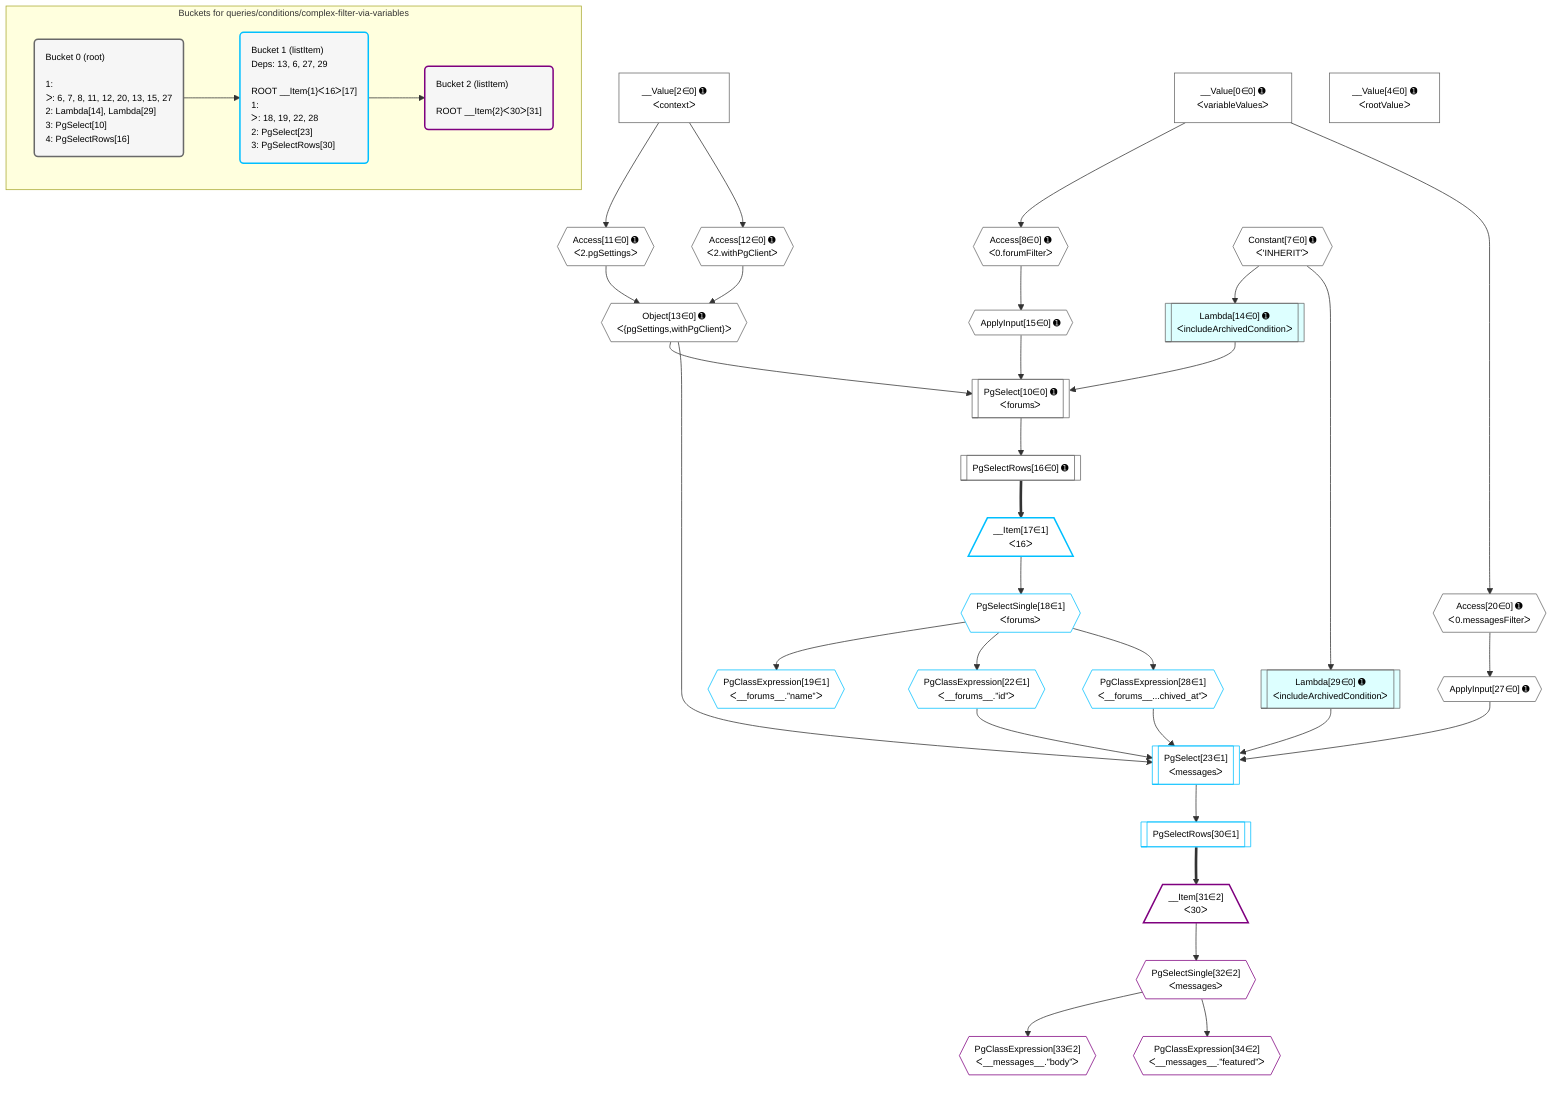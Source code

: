 %%{init: {'themeVariables': { 'fontSize': '12px'}}}%%
graph TD
    classDef path fill:#eee,stroke:#000,color:#000
    classDef plan fill:#fff,stroke-width:1px,color:#000
    classDef itemplan fill:#fff,stroke-width:2px,color:#000
    classDef unbatchedplan fill:#dff,stroke-width:1px,color:#000
    classDef sideeffectplan fill:#fcc,stroke-width:2px,color:#000
    classDef bucket fill:#f6f6f6,color:#000,stroke-width:2px,text-align:left


    %% plan dependencies
    PgSelect10[["PgSelect[10∈0] ➊<br />ᐸforumsᐳ"]]:::plan
    Object13{{"Object[13∈0] ➊<br />ᐸ{pgSettings,withPgClient}ᐳ"}}:::plan
    Lambda14[["Lambda[14∈0] ➊<br />ᐸincludeArchivedConditionᐳ"]]:::unbatchedplan
    ApplyInput15{{"ApplyInput[15∈0] ➊"}}:::plan
    Object13 & Lambda14 & ApplyInput15 --> PgSelect10
    Access11{{"Access[11∈0] ➊<br />ᐸ2.pgSettingsᐳ"}}:::plan
    Access12{{"Access[12∈0] ➊<br />ᐸ2.withPgClientᐳ"}}:::plan
    Access11 & Access12 --> Object13
    Access8{{"Access[8∈0] ➊<br />ᐸ0.forumFilterᐳ"}}:::plan
    __Value0["__Value[0∈0] ➊<br />ᐸvariableValuesᐳ"]:::plan
    __Value0 --> Access8
    __Value2["__Value[2∈0] ➊<br />ᐸcontextᐳ"]:::plan
    __Value2 --> Access11
    __Value2 --> Access12
    Constant7{{"Constant[7∈0] ➊<br />ᐸ'INHERIT'ᐳ"}}:::plan
    Constant7 --> Lambda14
    Access8 --> ApplyInput15
    PgSelectRows16[["PgSelectRows[16∈0] ➊"]]:::plan
    PgSelect10 --> PgSelectRows16
    Access20{{"Access[20∈0] ➊<br />ᐸ0.messagesFilterᐳ"}}:::plan
    __Value0 --> Access20
    ApplyInput27{{"ApplyInput[27∈0] ➊"}}:::plan
    Access20 --> ApplyInput27
    Lambda29[["Lambda[29∈0] ➊<br />ᐸincludeArchivedConditionᐳ"]]:::unbatchedplan
    Constant7 --> Lambda29
    __Value4["__Value[4∈0] ➊<br />ᐸrootValueᐳ"]:::plan
    PgSelect23[["PgSelect[23∈1]<br />ᐸmessagesᐳ"]]:::plan
    PgClassExpression22{{"PgClassExpression[22∈1]<br />ᐸ__forums__.”id”ᐳ"}}:::plan
    PgClassExpression28{{"PgClassExpression[28∈1]<br />ᐸ__forums__...chived_at”ᐳ"}}:::plan
    Object13 & PgClassExpression22 & ApplyInput27 & PgClassExpression28 & Lambda29 --> PgSelect23
    __Item17[/"__Item[17∈1]<br />ᐸ16ᐳ"\]:::itemplan
    PgSelectRows16 ==> __Item17
    PgSelectSingle18{{"PgSelectSingle[18∈1]<br />ᐸforumsᐳ"}}:::plan
    __Item17 --> PgSelectSingle18
    PgClassExpression19{{"PgClassExpression[19∈1]<br />ᐸ__forums__.”name”ᐳ"}}:::plan
    PgSelectSingle18 --> PgClassExpression19
    PgSelectSingle18 --> PgClassExpression22
    PgSelectSingle18 --> PgClassExpression28
    PgSelectRows30[["PgSelectRows[30∈1]"]]:::plan
    PgSelect23 --> PgSelectRows30
    __Item31[/"__Item[31∈2]<br />ᐸ30ᐳ"\]:::itemplan
    PgSelectRows30 ==> __Item31
    PgSelectSingle32{{"PgSelectSingle[32∈2]<br />ᐸmessagesᐳ"}}:::plan
    __Item31 --> PgSelectSingle32
    PgClassExpression33{{"PgClassExpression[33∈2]<br />ᐸ__messages__.”body”ᐳ"}}:::plan
    PgSelectSingle32 --> PgClassExpression33
    PgClassExpression34{{"PgClassExpression[34∈2]<br />ᐸ__messages__.”featured”ᐳ"}}:::plan
    PgSelectSingle32 --> PgClassExpression34

    %% define steps

    subgraph "Buckets for queries/conditions/complex-filter-via-variables"
    Bucket0("Bucket 0 (root)<br /><br />1: <br />ᐳ: 6, 7, 8, 11, 12, 20, 13, 15, 27<br />2: Lambda[14], Lambda[29]<br />3: PgSelect[10]<br />4: PgSelectRows[16]"):::bucket
    classDef bucket0 stroke:#696969
    class Bucket0,__Value0,__Value2,__Value4,Constant7,Access8,PgSelect10,Access11,Access12,Object13,Lambda14,ApplyInput15,PgSelectRows16,Access20,ApplyInput27,Lambda29 bucket0
    Bucket1("Bucket 1 (listItem)<br />Deps: 13, 6, 27, 29<br /><br />ROOT __Item{1}ᐸ16ᐳ[17]<br />1: <br />ᐳ: 18, 19, 22, 28<br />2: PgSelect[23]<br />3: PgSelectRows[30]"):::bucket
    classDef bucket1 stroke:#00bfff
    class Bucket1,__Item17,PgSelectSingle18,PgClassExpression19,PgClassExpression22,PgSelect23,PgClassExpression28,PgSelectRows30 bucket1
    Bucket2("Bucket 2 (listItem)<br /><br />ROOT __Item{2}ᐸ30ᐳ[31]"):::bucket
    classDef bucket2 stroke:#7f007f
    class Bucket2,__Item31,PgSelectSingle32,PgClassExpression33,PgClassExpression34 bucket2
    Bucket0 --> Bucket1
    Bucket1 --> Bucket2
    end